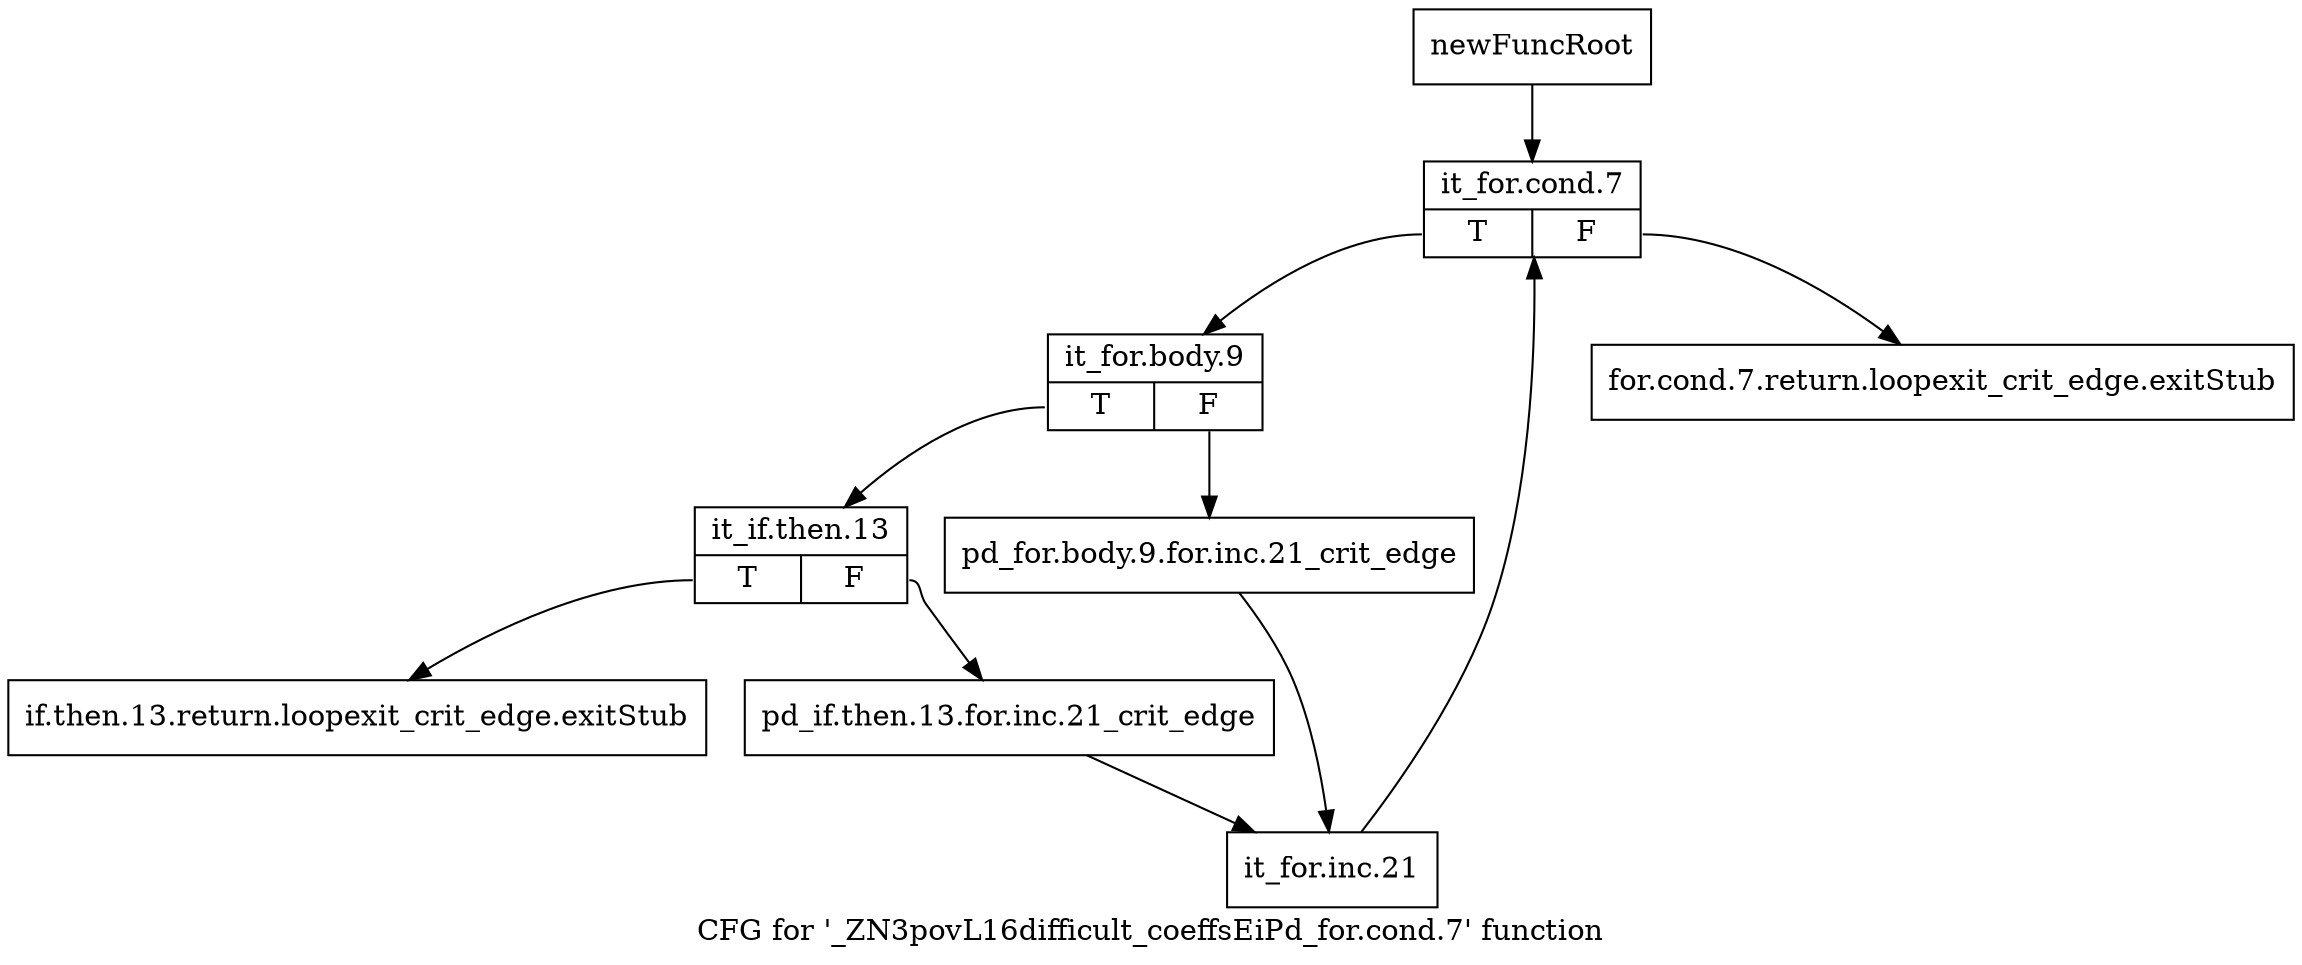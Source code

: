 digraph "CFG for '_ZN3povL16difficult_coeffsEiPd_for.cond.7' function" {
	label="CFG for '_ZN3povL16difficult_coeffsEiPd_for.cond.7' function";

	Node0x2a454a0 [shape=record,label="{newFuncRoot}"];
	Node0x2a454a0 -> Node0x2a45590;
	Node0x2a454f0 [shape=record,label="{for.cond.7.return.loopexit_crit_edge.exitStub}"];
	Node0x2a45540 [shape=record,label="{if.then.13.return.loopexit_crit_edge.exitStub}"];
	Node0x2a45590 [shape=record,label="{it_for.cond.7|{<s0>T|<s1>F}}"];
	Node0x2a45590:s0 -> Node0x2a455e0;
	Node0x2a45590:s1 -> Node0x2a454f0;
	Node0x2a455e0 [shape=record,label="{it_for.body.9|{<s0>T|<s1>F}}"];
	Node0x2a455e0:s0 -> Node0x2a45680;
	Node0x2a455e0:s1 -> Node0x2a45630;
	Node0x2a45630 [shape=record,label="{pd_for.body.9.for.inc.21_crit_edge}"];
	Node0x2a45630 -> Node0x2a45720;
	Node0x2a45680 [shape=record,label="{it_if.then.13|{<s0>T|<s1>F}}"];
	Node0x2a45680:s0 -> Node0x2a45540;
	Node0x2a45680:s1 -> Node0x2a456d0;
	Node0x2a456d0 [shape=record,label="{pd_if.then.13.for.inc.21_crit_edge}"];
	Node0x2a456d0 -> Node0x2a45720;
	Node0x2a45720 [shape=record,label="{it_for.inc.21}"];
	Node0x2a45720 -> Node0x2a45590;
}
